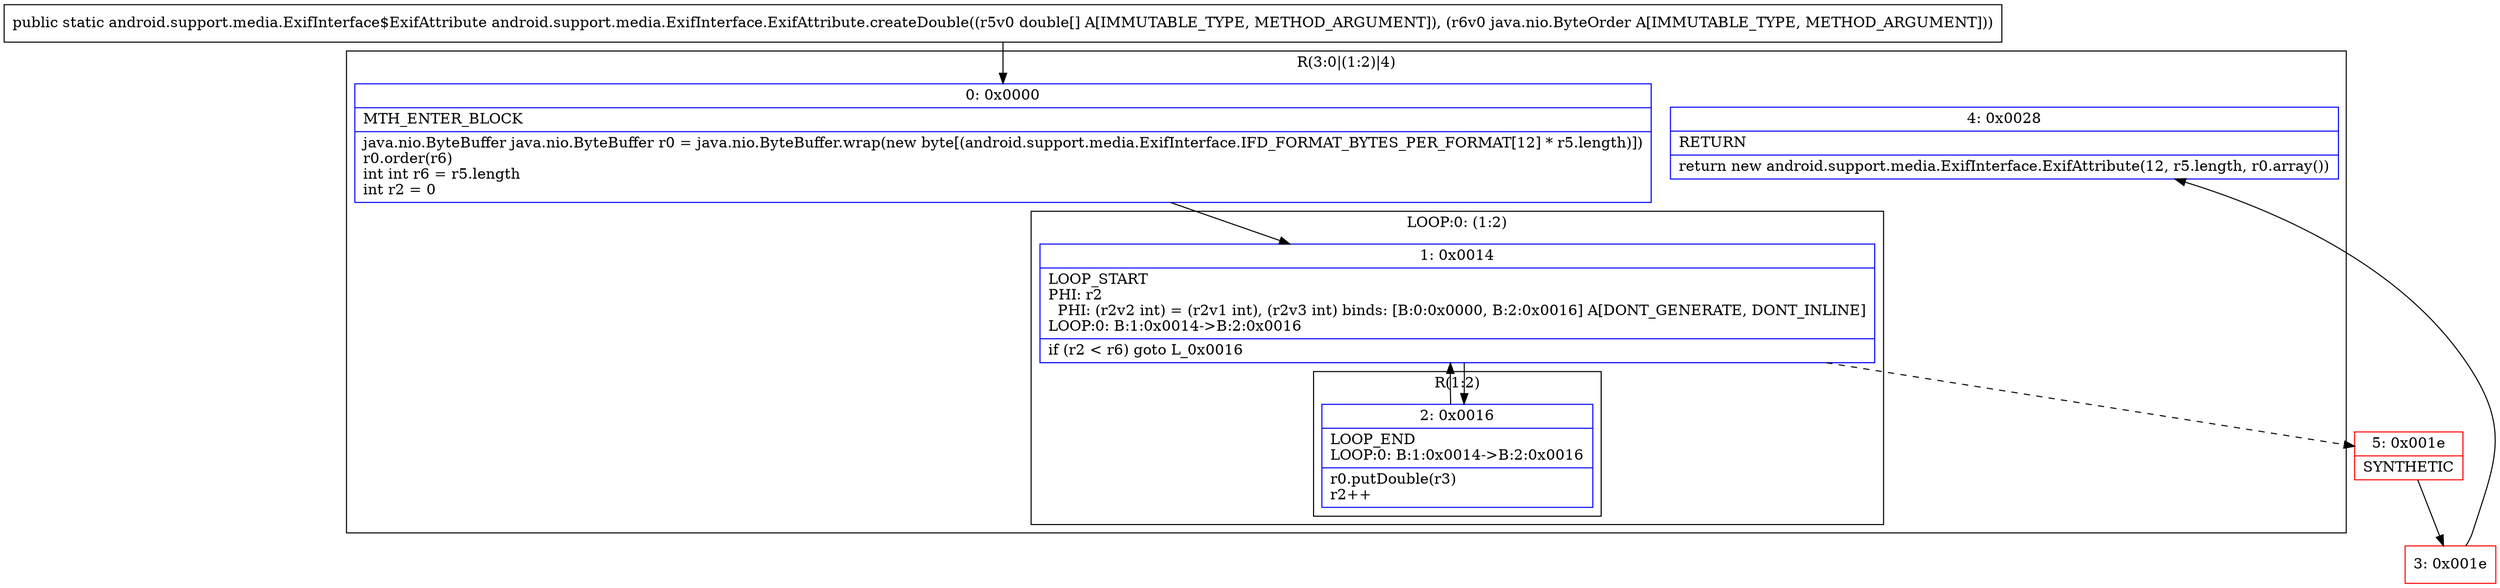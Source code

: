 digraph "CFG forandroid.support.media.ExifInterface.ExifAttribute.createDouble([DLjava\/nio\/ByteOrder;)Landroid\/support\/media\/ExifInterface$ExifAttribute;" {
subgraph cluster_Region_1184722942 {
label = "R(3:0|(1:2)|4)";
node [shape=record,color=blue];
Node_0 [shape=record,label="{0\:\ 0x0000|MTH_ENTER_BLOCK\l|java.nio.ByteBuffer java.nio.ByteBuffer r0 = java.nio.ByteBuffer.wrap(new byte[(android.support.media.ExifInterface.IFD_FORMAT_BYTES_PER_FORMAT[12] * r5.length)])\lr0.order(r6)\lint int r6 = r5.length\lint r2 = 0\l}"];
subgraph cluster_LoopRegion_2034959519 {
label = "LOOP:0: (1:2)";
node [shape=record,color=blue];
Node_1 [shape=record,label="{1\:\ 0x0014|LOOP_START\lPHI: r2 \l  PHI: (r2v2 int) = (r2v1 int), (r2v3 int) binds: [B:0:0x0000, B:2:0x0016] A[DONT_GENERATE, DONT_INLINE]\lLOOP:0: B:1:0x0014\-\>B:2:0x0016\l|if (r2 \< r6) goto L_0x0016\l}"];
subgraph cluster_Region_944410613 {
label = "R(1:2)";
node [shape=record,color=blue];
Node_2 [shape=record,label="{2\:\ 0x0016|LOOP_END\lLOOP:0: B:1:0x0014\-\>B:2:0x0016\l|r0.putDouble(r3)\lr2++\l}"];
}
}
Node_4 [shape=record,label="{4\:\ 0x0028|RETURN\l|return new android.support.media.ExifInterface.ExifAttribute(12, r5.length, r0.array())\l}"];
}
Node_3 [shape=record,color=red,label="{3\:\ 0x001e}"];
Node_5 [shape=record,color=red,label="{5\:\ 0x001e|SYNTHETIC\l}"];
MethodNode[shape=record,label="{public static android.support.media.ExifInterface$ExifAttribute android.support.media.ExifInterface.ExifAttribute.createDouble((r5v0 double[] A[IMMUTABLE_TYPE, METHOD_ARGUMENT]), (r6v0 java.nio.ByteOrder A[IMMUTABLE_TYPE, METHOD_ARGUMENT])) }"];
MethodNode -> Node_0;
Node_0 -> Node_1;
Node_1 -> Node_2;
Node_1 -> Node_5[style=dashed];
Node_2 -> Node_1;
Node_3 -> Node_4;
Node_5 -> Node_3;
}

